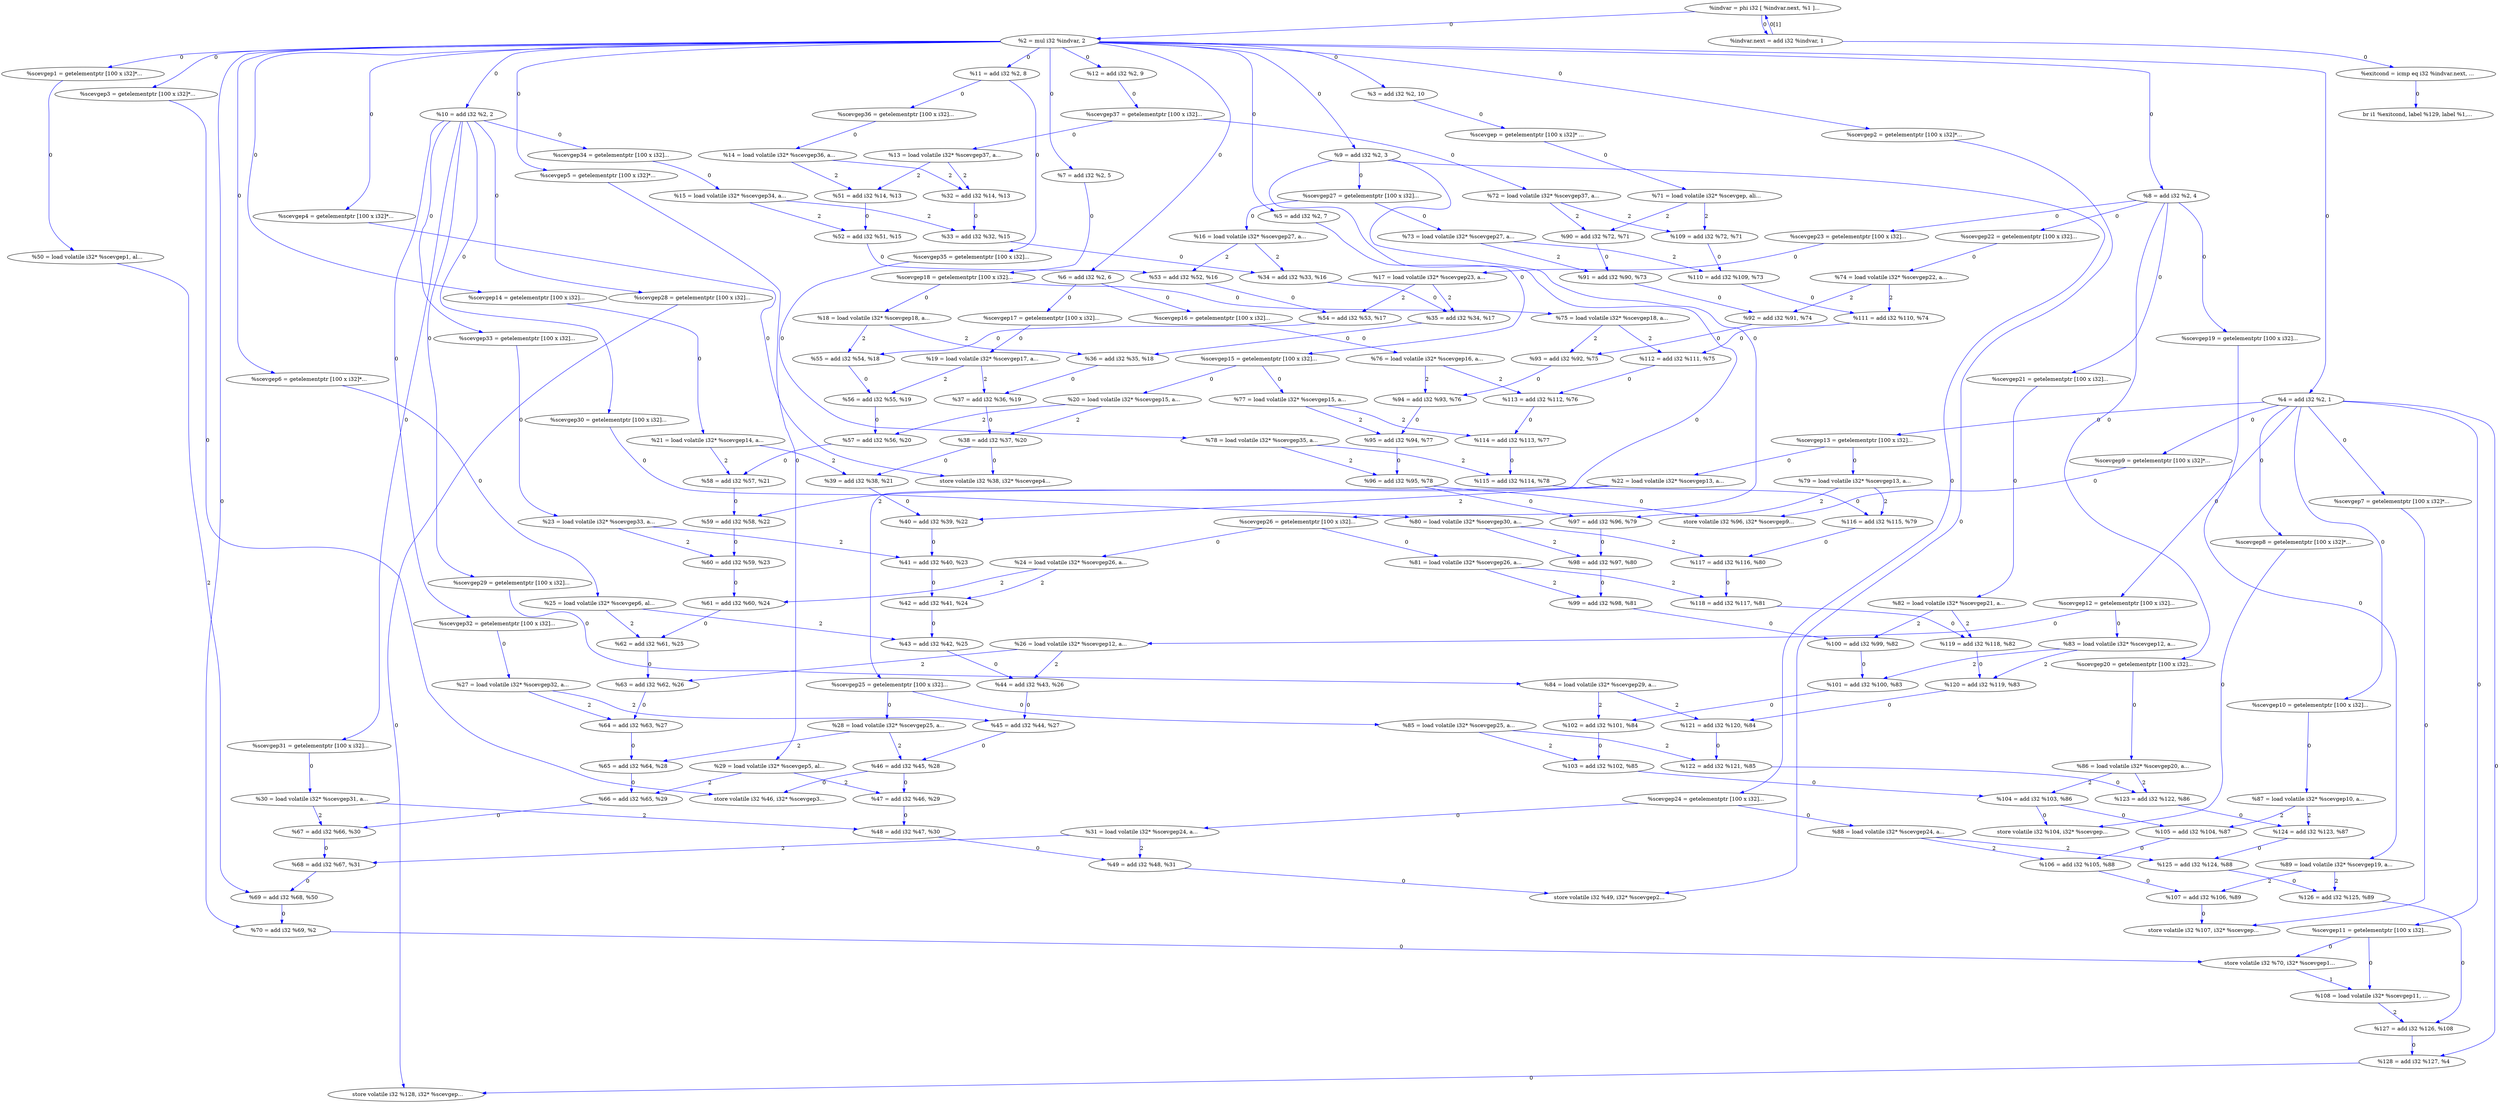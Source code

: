 digraph {
Node0x43cd470[label="  %2 = mul i32 %indvar, 2"];
Node0x440aa80[label="  %indvar = phi i32 [ %indvar.next, %1 ]..."];
Node0x440aa80 -> Node0x43cd470[label="0",color=blue];
Node0x44386a0[label="  %indvar.next = add i32 %indvar, 1"];
Node0x440aa80 -> Node0x44386a0[label="0",color=blue];
Node0x4358d60[label="  %3 = add i32 %2, 10"];
Node0x43cd470 -> Node0x4358d60[label="0",color=blue];
Node0x436e650[label="  %scevgep1 = getelementptr [100 x i32]*..."];
Node0x43cd470 -> Node0x436e650[label="0",color=blue];
Node0x43577c0[label="  %scevgep2 = getelementptr [100 x i32]*..."];
Node0x43cd470 -> Node0x43577c0[label="0",color=blue];
Node0x436b7f0[label="  %scevgep3 = getelementptr [100 x i32]*..."];
Node0x43cd470 -> Node0x436b7f0[label="0",color=blue];
Node0x441b7f0[label="  %scevgep4 = getelementptr [100 x i32]*..."];
Node0x43cd470 -> Node0x441b7f0[label="0",color=blue];
Node0x441b9c0[label="  %scevgep5 = getelementptr [100 x i32]*..."];
Node0x43cd470 -> Node0x441b9c0[label="0",color=blue];
Node0x441bb90[label="  %scevgep6 = getelementptr [100 x i32]*..."];
Node0x43cd470 -> Node0x441bb90[label="0",color=blue];
Node0x441bd90[label="  %4 = add i32 %2, 1"];
Node0x43cd470 -> Node0x441bd90[label="0",color=blue];
Node0x43586e0[label="  %scevgep14 = getelementptr [100 x i32]..."];
Node0x43cd470 -> Node0x43586e0[label="0",color=blue];
Node0x4358a20[label="  %5 = add i32 %2, 7"];
Node0x43cd470 -> Node0x4358a20[label="0",color=blue];
Node0x4358880[label="  %6 = add i32 %2, 6"];
Node0x43cd470 -> Node0x4358880[label="0",color=blue];
Node0x440f6a0[label="  %7 = add i32 %2, 5"];
Node0x43cd470 -> Node0x440f6a0[label="0",color=blue];
Node0x441fe40[label="  %8 = add i32 %2, 4"];
Node0x43cd470 -> Node0x441fe40[label="0",color=blue];
Node0x436b510[label="  %9 = add i32 %2, 3"];
Node0x43cd470 -> Node0x436b510[label="0",color=blue];
Node0x440da70[label="  %10 = add i32 %2, 2"];
Node0x43cd470 -> Node0x440da70[label="0",color=blue];
Node0x441c6c0[label="  %11 = add i32 %2, 8"];
Node0x43cd470 -> Node0x441c6c0[label="0",color=blue];
Node0x441c9a0[label="  %12 = add i32 %2, 9"];
Node0x43cd470 -> Node0x441c9a0[label="0",color=blue];
Node0x4434dc0[label="  %70 = add i32 %69, %2"];
Node0x43cd470 -> Node0x4434dc0[label="0",color=blue];
Node0x4357510[label="  %scevgep = getelementptr [100 x i32]* ..."];
Node0x4358d60 -> Node0x4357510[label="0",color=blue];
Node0x4435060[label="  %71 = load volatile i32* %scevgep, ali..."];
Node0x4357510 -> Node0x4435060[label="0",color=blue];
Node0x4433330[label="  %50 = load volatile i32* %scevgep1, al..."];
Node0x436e650 -> Node0x4433330[label="0",color=blue];
Node0x4433250[label="  store volatile i32 %49, i32* %scevgep2..."];
Node0x43577c0 -> Node0x4433250[label="0",color=blue];
Node0x4432ed0[label="  store volatile i32 %46, i32* %scevgep3..."];
Node0x436b7f0 -> Node0x4432ed0[label="0",color=blue];
Node0x44326f0[label="  store volatile i32 %38, i32* %scevgep4..."];
Node0x441b7f0 -> Node0x44326f0[label="0",color=blue];
Node0x4431e30[label="  %29 = load volatile i32* %scevgep5, al..."];
Node0x441b9c0 -> Node0x4431e30[label="0",color=blue];
Node0x4431ab0[label="  %25 = load volatile i32* %scevgep6, al..."];
Node0x441bb90 -> Node0x4431ab0[label="0",color=blue];
Node0x441bf90[label="  %scevgep7 = getelementptr [100 x i32]*..."];
Node0x441bd90 -> Node0x441bf90[label="0",color=blue];
Node0x4420810[label="  %scevgep8 = getelementptr [100 x i32]*..."];
Node0x441bd90 -> Node0x4420810[label="0",color=blue];
Node0x4421560[label="  %scevgep9 = getelementptr [100 x i32]*..."];
Node0x441bd90 -> Node0x4421560[label="0",color=blue];
Node0x4421910[label="  %scevgep10 = getelementptr [100 x i32]..."];
Node0x441bd90 -> Node0x4421910[label="0",color=blue];
Node0x4423270[label="  %scevgep11 = getelementptr [100 x i32]..."];
Node0x441bd90 -> Node0x4423270[label="0",color=blue];
Node0x44237e0[label="  %scevgep12 = getelementptr [100 x i32]..."];
Node0x441bd90 -> Node0x44237e0[label="0",color=blue];
Node0x4358540[label="  %scevgep13 = getelementptr [100 x i32]..."];
Node0x441bd90 -> Node0x4358540[label="0",color=blue];
Node0x44384e0[label="  %128 = add i32 %127, %4"];
Node0x441bd90 -> Node0x44384e0[label="0",color=blue];
Node0x4437280[label="  store volatile i32 %107, i32* %scevgep..."];
Node0x441bf90 -> Node0x4437280[label="0",color=blue];
Node0x4436f00[label="  store volatile i32 %104, i32* %scevgep..."];
Node0x4420810 -> Node0x4436f00[label="0",color=blue];
Node0x4436720[label="  store volatile i32 %96, i32* %scevgep9..."];
Node0x4421560 -> Node0x4436720[label="0",color=blue];
Node0x4435e60[label="  %87 = load volatile i32* %scevgep10, a..."];
Node0x4421910 -> Node0x4435e60[label="0",color=blue];
Node0x4434ea0[label="  store volatile i32 %70, i32* %scevgep1..."];
Node0x4423270 -> Node0x4434ea0[label="0",color=blue];
Node0x4437360[label="  %108 = load volatile i32* %scevgep11, ..."];
Node0x4423270 -> Node0x4437360[label="0",color=blue];
Node0x4431b90[label="  %26 = load volatile i32* %scevgep12, a..."];
Node0x44237e0 -> Node0x4431b90[label="0",color=blue];
Node0x4435ae0[label="  %83 = load volatile i32* %scevgep12, a..."];
Node0x44237e0 -> Node0x4435ae0[label="0",color=blue];
Node0x4431810[label="  %22 = load volatile i32* %scevgep13, a..."];
Node0x4358540 -> Node0x4431810[label="0",color=blue];
Node0x4435760[label="  %79 = load volatile i32* %scevgep13, a..."];
Node0x4358540 -> Node0x4435760[label="0",color=blue];
Node0x4431730[label="  %21 = load volatile i32* %scevgep14, a..."];
Node0x43586e0 -> Node0x4431730[label="0",color=blue];
Node0x4358bc0[label="  %scevgep15 = getelementptr [100 x i32]..."];
Node0x4358a20 -> Node0x4358bc0[label="0",color=blue];
Node0x4431650[label="  %20 = load volatile i32* %scevgep15, a..."];
Node0x4358bc0 -> Node0x4431650[label="0",color=blue];
Node0x44355a0[label="  %77 = load volatile i32* %scevgep15, a..."];
Node0x4358bc0 -> Node0x44355a0[label="0",color=blue];
Node0x440a140[label="  %scevgep16 = getelementptr [100 x i32]..."];
Node0x4358880 -> Node0x440a140[label="0",color=blue];
Node0x44129c0[label="  %scevgep17 = getelementptr [100 x i32]..."];
Node0x4358880 -> Node0x44129c0[label="0",color=blue];
Node0x44354c0[label="  %76 = load volatile i32* %scevgep16, a..."];
Node0x440a140 -> Node0x44354c0[label="0",color=blue];
Node0x4410a50[label="  %19 = load volatile i32* %scevgep17, a..."];
Node0x44129c0 -> Node0x4410a50[label="0",color=blue];
Node0x4357960[label="  %scevgep18 = getelementptr [100 x i32]..."];
Node0x440f6a0 -> Node0x4357960[label="0",color=blue];
Node0x4410970[label="  %18 = load volatile i32* %scevgep18, a..."];
Node0x4357960 -> Node0x4410970[label="0",color=blue];
Node0x44353e0[label="  %75 = load volatile i32* %scevgep18, a..."];
Node0x4357960 -> Node0x44353e0[label="0",color=blue];
Node0x4420250[label="  %scevgep19 = getelementptr [100 x i32]..."];
Node0x441fe40 -> Node0x4420250[label="0",color=blue];
Node0x4420bd0[label="  %scevgep20 = getelementptr [100 x i32]..."];
Node0x441fe40 -> Node0x4420bd0[label="0",color=blue];
Node0x4412660[label="  %scevgep21 = getelementptr [100 x i32]..."];
Node0x441fe40 -> Node0x4412660[label="0",color=blue];
Node0x4409d00[label="  %scevgep22 = getelementptr [100 x i32]..."];
Node0x441fe40 -> Node0x4409d00[label="0",color=blue];
Node0x43cdd40[label="  %scevgep23 = getelementptr [100 x i32]..."];
Node0x441fe40 -> Node0x43cdd40[label="0",color=blue];
Node0x4436020[label="  %89 = load volatile i32* %scevgep19, a..."];
Node0x4420250 -> Node0x4436020[label="0",color=blue];
Node0x4435d80[label="  %86 = load volatile i32* %scevgep20, a..."];
Node0x4420bd0 -> Node0x4435d80[label="0",color=blue];
Node0x4435a00[label="  %82 = load volatile i32* %scevgep21, a..."];
Node0x4412660 -> Node0x4435a00[label="0",color=blue];
Node0x4435300[label="  %74 = load volatile i32* %scevgep22, a..."];
Node0x4409d00 -> Node0x4435300[label="0",color=blue];
Node0x4410890[label="  %17 = load volatile i32* %scevgep23, a..."];
Node0x43cdd40 -> Node0x4410890[label="0",color=blue];
Node0x436b5f0[label="  %scevgep24 = getelementptr [100 x i32]..."];
Node0x436b510 -> Node0x436b5f0[label="0",color=blue];
Node0x440dc40[label="  %scevgep25 = getelementptr [100 x i32]..."];
Node0x436b510 -> Node0x440dc40[label="0",color=blue];
Node0x440dd20[label="  %scevgep26 = getelementptr [100 x i32]..."];
Node0x436b510 -> Node0x440dd20[label="0",color=blue];
Node0x440d990[label="  %scevgep27 = getelementptr [100 x i32]..."];
Node0x436b510 -> Node0x440d990[label="0",color=blue];
Node0x4431ff0[label="  %31 = load volatile i32* %scevgep24, a..."];
Node0x436b5f0 -> Node0x4431ff0[label="0",color=blue];
Node0x4435f40[label="  %88 = load volatile i32* %scevgep24, a..."];
Node0x436b5f0 -> Node0x4435f40[label="0",color=blue];
Node0x4431d50[label="  %28 = load volatile i32* %scevgep25, a..."];
Node0x440dc40 -> Node0x4431d50[label="0",color=blue];
Node0x4435ca0[label="  %85 = load volatile i32* %scevgep25, a..."];
Node0x440dc40 -> Node0x4435ca0[label="0",color=blue];
Node0x44319d0[label="  %24 = load volatile i32* %scevgep26, a..."];
Node0x440dd20 -> Node0x44319d0[label="0",color=blue];
Node0x4435920[label="  %81 = load volatile i32* %scevgep26, a..."];
Node0x440dd20 -> Node0x4435920[label="0",color=blue];
Node0x44107b0[label="  %16 = load volatile i32* %scevgep27, a..."];
Node0x440d990 -> Node0x44107b0[label="0",color=blue];
Node0x4435220[label="  %73 = load volatile i32* %scevgep27, a..."];
Node0x440d990 -> Node0x4435220[label="0",color=blue];
Node0x44098a0[label="  %scevgep28 = getelementptr [100 x i32]..."];
Node0x440da70 -> Node0x44098a0[label="0",color=blue];
Node0x4409980[label="  %scevgep29 = getelementptr [100 x i32]..."];
Node0x440da70 -> Node0x4409980[label="0",color=blue];
Node0x4409a60[label="  %scevgep30 = getelementptr [100 x i32]..."];
Node0x440da70 -> Node0x4409a60[label="0",color=blue];
Node0x44137c0[label="  %scevgep31 = getelementptr [100 x i32]..."];
Node0x440da70 -> Node0x44137c0[label="0",color=blue];
Node0x44138a0[label="  %scevgep32 = getelementptr [100 x i32]..."];
Node0x440da70 -> Node0x44138a0[label="0",color=blue];
Node0x4413980[label="  %scevgep33 = getelementptr [100 x i32]..."];
Node0x440da70 -> Node0x4413980[label="0",color=blue];
Node0x4413a60[label="  %scevgep34 = getelementptr [100 x i32]..."];
Node0x440da70 -> Node0x4413a60[label="0",color=blue];
Node0x44385c0[label="  store volatile i32 %128, i32* %scevgep..."];
Node0x44098a0 -> Node0x44385c0[label="0",color=blue];
Node0x4435bc0[label="  %84 = load volatile i32* %scevgep29, a..."];
Node0x4409980 -> Node0x4435bc0[label="0",color=blue];
Node0x4435840[label="  %80 = load volatile i32* %scevgep30, a..."];
Node0x4409a60 -> Node0x4435840[label="0",color=blue];
Node0x4431f10[label="  %30 = load volatile i32* %scevgep31, a..."];
Node0x44137c0 -> Node0x4431f10[label="0",color=blue];
Node0x4431c70[label="  %27 = load volatile i32* %scevgep32, a..."];
Node0x44138a0 -> Node0x4431c70[label="0",color=blue];
Node0x44318f0[label="  %23 = load volatile i32* %scevgep33, a..."];
Node0x4413980 -> Node0x44318f0[label="0",color=blue];
Node0x44106d0[label="  %15 = load volatile i32* %scevgep34, a..."];
Node0x4413a60 -> Node0x44106d0[label="0",color=blue];
Node0x441c7a0[label="  %scevgep35 = getelementptr [100 x i32]..."];
Node0x441c6c0 -> Node0x441c7a0[label="0",color=blue];
Node0x441c880[label="  %scevgep36 = getelementptr [100 x i32]..."];
Node0x441c6c0 -> Node0x441c880[label="0",color=blue];
Node0x4435680[label="  %78 = load volatile i32* %scevgep35, a..."];
Node0x441c7a0 -> Node0x4435680[label="0",color=blue];
Node0x4417aa0[label="  %14 = load volatile i32* %scevgep36, a..."];
Node0x441c880 -> Node0x4417aa0[label="0",color=blue];
Node0x4417800[label="  %scevgep37 = getelementptr [100 x i32]..."];
Node0x441c9a0 -> Node0x4417800[label="0",color=blue];
Node0x44179c0[label="  %13 = load volatile i32* %scevgep37, a..."];
Node0x4417800 -> Node0x44179c0[label="0",color=blue];
Node0x4435140[label="  %72 = load volatile i32* %scevgep37, a..."];
Node0x4417800 -> Node0x4435140[label="0",color=blue];
Node0x44320d0[label="  %32 = add i32 %14, %13"];
Node0x44179c0 -> Node0x44320d0[label="2",color=blue];
Node0x4433410[label="  %51 = add i32 %14, %13"];
Node0x44179c0 -> Node0x4433410[label="2",color=blue];
Node0x4417aa0 -> Node0x44320d0[label="2",color=blue];
Node0x4417aa0 -> Node0x4433410[label="2",color=blue];
Node0x44321b0[label="  %33 = add i32 %32, %15"];
Node0x44106d0 -> Node0x44321b0[label="2",color=blue];
Node0x44334f0[label="  %52 = add i32 %51, %15"];
Node0x44106d0 -> Node0x44334f0[label="2",color=blue];
Node0x4432290[label="  %34 = add i32 %33, %16"];
Node0x44107b0 -> Node0x4432290[label="2",color=blue];
Node0x44335d0[label="  %53 = add i32 %52, %16"];
Node0x44107b0 -> Node0x44335d0[label="2",color=blue];
Node0x4432370[label="  %35 = add i32 %34, %17"];
Node0x4410890 -> Node0x4432370[label="2",color=blue];
Node0x4416ff0[label="  %54 = add i32 %53, %17"];
Node0x4410890 -> Node0x4416ff0[label="2",color=blue];
Node0x4432450[label="  %36 = add i32 %35, %18"];
Node0x4410970 -> Node0x4432450[label="2",color=blue];
Node0x4417160[label="  %55 = add i32 %54, %18"];
Node0x4410970 -> Node0x4417160[label="2",color=blue];
Node0x4432530[label="  %37 = add i32 %36, %19"];
Node0x4410a50 -> Node0x4432530[label="2",color=blue];
Node0x4417240[label="  %56 = add i32 %55, %19"];
Node0x4410a50 -> Node0x4417240[label="2",color=blue];
Node0x4432610[label="  %38 = add i32 %37, %20"];
Node0x4431650 -> Node0x4432610[label="2",color=blue];
Node0x4417320[label="  %57 = add i32 %56, %20"];
Node0x4431650 -> Node0x4417320[label="2",color=blue];
Node0x44327d0[label="  %39 = add i32 %38, %21"];
Node0x4431730 -> Node0x44327d0[label="2",color=blue];
Node0x4417400[label="  %58 = add i32 %57, %21"];
Node0x4431730 -> Node0x4417400[label="2",color=blue];
Node0x44328b0[label="  %40 = add i32 %39, %22"];
Node0x4431810 -> Node0x44328b0[label="2",color=blue];
Node0x44174e0[label="  %59 = add i32 %58, %22"];
Node0x4431810 -> Node0x44174e0[label="2",color=blue];
Node0x4432990[label="  %41 = add i32 %40, %23"];
Node0x44318f0 -> Node0x4432990[label="2",color=blue];
Node0x44175c0[label="  %60 = add i32 %59, %23"];
Node0x44318f0 -> Node0x44175c0[label="2",color=blue];
Node0x4432a70[label="  %42 = add i32 %41, %24"];
Node0x44319d0 -> Node0x4432a70[label="2",color=blue];
Node0x44176a0[label="  %61 = add i32 %60, %24"];
Node0x44319d0 -> Node0x44176a0[label="2",color=blue];
Node0x4432b50[label="  %43 = add i32 %42, %25"];
Node0x4431ab0 -> Node0x4432b50[label="2",color=blue];
Node0x44346c0[label="  %62 = add i32 %61, %25"];
Node0x4431ab0 -> Node0x44346c0[label="2",color=blue];
Node0x4432c30[label="  %44 = add i32 %43, %26"];
Node0x4431b90 -> Node0x4432c30[label="2",color=blue];
Node0x44347a0[label="  %63 = add i32 %62, %26"];
Node0x4431b90 -> Node0x44347a0[label="2",color=blue];
Node0x4432d10[label="  %45 = add i32 %44, %27"];
Node0x4431c70 -> Node0x4432d10[label="2",color=blue];
Node0x4434880[label="  %64 = add i32 %63, %27"];
Node0x4431c70 -> Node0x4434880[label="2",color=blue];
Node0x4432df0[label="  %46 = add i32 %45, %28"];
Node0x4431d50 -> Node0x4432df0[label="2",color=blue];
Node0x4434960[label="  %65 = add i32 %64, %28"];
Node0x4431d50 -> Node0x4434960[label="2",color=blue];
Node0x4432fb0[label="  %47 = add i32 %46, %29"];
Node0x4431e30 -> Node0x4432fb0[label="2",color=blue];
Node0x4434a40[label="  %66 = add i32 %65, %29"];
Node0x4431e30 -> Node0x4434a40[label="2",color=blue];
Node0x4433090[label="  %48 = add i32 %47, %30"];
Node0x4431f10 -> Node0x4433090[label="2",color=blue];
Node0x4434b20[label="  %67 = add i32 %66, %30"];
Node0x4431f10 -> Node0x4434b20[label="2",color=blue];
Node0x4433170[label="  %49 = add i32 %48, %31"];
Node0x4431ff0 -> Node0x4433170[label="2",color=blue];
Node0x4434c00[label="  %68 = add i32 %67, %31"];
Node0x4431ff0 -> Node0x4434c00[label="2",color=blue];
Node0x44320d0 -> Node0x44321b0[label="0",color=blue];
Node0x44321b0 -> Node0x4432290[label="0",color=blue];
Node0x4432290 -> Node0x4432370[label="0",color=blue];
Node0x4432370 -> Node0x4432450[label="0",color=blue];
Node0x4432450 -> Node0x4432530[label="0",color=blue];
Node0x4432530 -> Node0x4432610[label="0",color=blue];
Node0x4432610 -> Node0x44326f0[label="0",color=blue];
Node0x4432610 -> Node0x44327d0[label="0",color=blue];
Node0x44327d0 -> Node0x44328b0[label="0",color=blue];
Node0x44328b0 -> Node0x4432990[label="0",color=blue];
Node0x4432990 -> Node0x4432a70[label="0",color=blue];
Node0x4432a70 -> Node0x4432b50[label="0",color=blue];
Node0x4432b50 -> Node0x4432c30[label="0",color=blue];
Node0x4432c30 -> Node0x4432d10[label="0",color=blue];
Node0x4432d10 -> Node0x4432df0[label="0",color=blue];
Node0x4432df0 -> Node0x4432ed0[label="0",color=blue];
Node0x4432df0 -> Node0x4432fb0[label="0",color=blue];
Node0x4432fb0 -> Node0x4433090[label="0",color=blue];
Node0x4433090 -> Node0x4433170[label="0",color=blue];
Node0x4433170 -> Node0x4433250[label="0",color=blue];
Node0x4434ce0[label="  %69 = add i32 %68, %50"];
Node0x4433330 -> Node0x4434ce0[label="2",color=blue];
Node0x4433410 -> Node0x44334f0[label="0",color=blue];
Node0x44334f0 -> Node0x44335d0[label="0",color=blue];
Node0x44335d0 -> Node0x4416ff0[label="0",color=blue];
Node0x4416ff0 -> Node0x4417160[label="0",color=blue];
Node0x4417160 -> Node0x4417240[label="0",color=blue];
Node0x4417240 -> Node0x4417320[label="0",color=blue];
Node0x4417320 -> Node0x4417400[label="0",color=blue];
Node0x4417400 -> Node0x44174e0[label="0",color=blue];
Node0x44174e0 -> Node0x44175c0[label="0",color=blue];
Node0x44175c0 -> Node0x44176a0[label="0",color=blue];
Node0x44176a0 -> Node0x44346c0[label="0",color=blue];
Node0x44346c0 -> Node0x44347a0[label="0",color=blue];
Node0x44347a0 -> Node0x4434880[label="0",color=blue];
Node0x4434880 -> Node0x4434960[label="0",color=blue];
Node0x4434960 -> Node0x4434a40[label="0",color=blue];
Node0x4434a40 -> Node0x4434b20[label="0",color=blue];
Node0x4434b20 -> Node0x4434c00[label="0",color=blue];
Node0x4434c00 -> Node0x4434ce0[label="0",color=blue];
Node0x4434ce0 -> Node0x4434dc0[label="0",color=blue];
Node0x4434dc0 -> Node0x4434ea0[label="0",color=blue];
Node0x4434ea0 -> Node0x4437360[label="1",color=blue];
Node0x4436100[label="  %90 = add i32 %72, %71"];
Node0x4435060 -> Node0x4436100[label="2",color=blue];
Node0x4437440[label="  %109 = add i32 %72, %71"];
Node0x4435060 -> Node0x4437440[label="2",color=blue];
Node0x4435140 -> Node0x4436100[label="2",color=blue];
Node0x4435140 -> Node0x4437440[label="2",color=blue];
Node0x44361e0[label="  %91 = add i32 %90, %73"];
Node0x4435220 -> Node0x44361e0[label="2",color=blue];
Node0x4437520[label="  %110 = add i32 %109, %73"];
Node0x4435220 -> Node0x4437520[label="2",color=blue];
Node0x44362c0[label="  %92 = add i32 %91, %74"];
Node0x4435300 -> Node0x44362c0[label="2",color=blue];
Node0x4437600[label="  %111 = add i32 %110, %74"];
Node0x4435300 -> Node0x4437600[label="2",color=blue];
Node0x44363a0[label="  %93 = add i32 %92, %75"];
Node0x44353e0 -> Node0x44363a0[label="2",color=blue];
Node0x44376e0[label="  %112 = add i32 %111, %75"];
Node0x44353e0 -> Node0x44376e0[label="2",color=blue];
Node0x4436480[label="  %94 = add i32 %93, %76"];
Node0x44354c0 -> Node0x4436480[label="2",color=blue];
Node0x44377c0[label="  %113 = add i32 %112, %76"];
Node0x44354c0 -> Node0x44377c0[label="2",color=blue];
Node0x4436560[label="  %95 = add i32 %94, %77"];
Node0x44355a0 -> Node0x4436560[label="2",color=blue];
Node0x44378a0[label="  %114 = add i32 %113, %77"];
Node0x44355a0 -> Node0x44378a0[label="2",color=blue];
Node0x4436640[label="  %96 = add i32 %95, %78"];
Node0x4435680 -> Node0x4436640[label="2",color=blue];
Node0x4437980[label="  %115 = add i32 %114, %78"];
Node0x4435680 -> Node0x4437980[label="2",color=blue];
Node0x4436800[label="  %97 = add i32 %96, %79"];
Node0x4435760 -> Node0x4436800[label="2",color=blue];
Node0x4437a60[label="  %116 = add i32 %115, %79"];
Node0x4435760 -> Node0x4437a60[label="2",color=blue];
Node0x44368e0[label="  %98 = add i32 %97, %80"];
Node0x4435840 -> Node0x44368e0[label="2",color=blue];
Node0x4437b40[label="  %117 = add i32 %116, %80"];
Node0x4435840 -> Node0x4437b40[label="2",color=blue];
Node0x44369c0[label="  %99 = add i32 %98, %81"];
Node0x4435920 -> Node0x44369c0[label="2",color=blue];
Node0x4437c20[label="  %118 = add i32 %117, %81"];
Node0x4435920 -> Node0x4437c20[label="2",color=blue];
Node0x4436aa0[label="  %100 = add i32 %99, %82"];
Node0x4435a00 -> Node0x4436aa0[label="2",color=blue];
Node0x4437d00[label="  %119 = add i32 %118, %82"];
Node0x4435a00 -> Node0x4437d00[label="2",color=blue];
Node0x4436b80[label="  %101 = add i32 %100, %83"];
Node0x4435ae0 -> Node0x4436b80[label="2",color=blue];
Node0x4437de0[label="  %120 = add i32 %119, %83"];
Node0x4435ae0 -> Node0x4437de0[label="2",color=blue];
Node0x4436c60[label="  %102 = add i32 %101, %84"];
Node0x4435bc0 -> Node0x4436c60[label="2",color=blue];
Node0x4437ec0[label="  %121 = add i32 %120, %84"];
Node0x4435bc0 -> Node0x4437ec0[label="2",color=blue];
Node0x4436d40[label="  %103 = add i32 %102, %85"];
Node0x4435ca0 -> Node0x4436d40[label="2",color=blue];
Node0x4437fa0[label="  %122 = add i32 %121, %85"];
Node0x4435ca0 -> Node0x4437fa0[label="2",color=blue];
Node0x4436e20[label="  %104 = add i32 %103, %86"];
Node0x4435d80 -> Node0x4436e20[label="2",color=blue];
Node0x4438080[label="  %123 = add i32 %122, %86"];
Node0x4435d80 -> Node0x4438080[label="2",color=blue];
Node0x4436fe0[label="  %105 = add i32 %104, %87"];
Node0x4435e60 -> Node0x4436fe0[label="2",color=blue];
Node0x4438160[label="  %124 = add i32 %123, %87"];
Node0x4435e60 -> Node0x4438160[label="2",color=blue];
Node0x44370c0[label="  %106 = add i32 %105, %88"];
Node0x4435f40 -> Node0x44370c0[label="2",color=blue];
Node0x4438240[label="  %125 = add i32 %124, %88"];
Node0x4435f40 -> Node0x4438240[label="2",color=blue];
Node0x44371a0[label="  %107 = add i32 %106, %89"];
Node0x4436020 -> Node0x44371a0[label="2",color=blue];
Node0x4438320[label="  %126 = add i32 %125, %89"];
Node0x4436020 -> Node0x4438320[label="2",color=blue];
Node0x4436100 -> Node0x44361e0[label="0",color=blue];
Node0x44361e0 -> Node0x44362c0[label="0",color=blue];
Node0x44362c0 -> Node0x44363a0[label="0",color=blue];
Node0x44363a0 -> Node0x4436480[label="0",color=blue];
Node0x4436480 -> Node0x4436560[label="0",color=blue];
Node0x4436560 -> Node0x4436640[label="0",color=blue];
Node0x4436640 -> Node0x4436720[label="0",color=blue];
Node0x4436640 -> Node0x4436800[label="0",color=blue];
Node0x4436800 -> Node0x44368e0[label="0",color=blue];
Node0x44368e0 -> Node0x44369c0[label="0",color=blue];
Node0x44369c0 -> Node0x4436aa0[label="0",color=blue];
Node0x4436aa0 -> Node0x4436b80[label="0",color=blue];
Node0x4436b80 -> Node0x4436c60[label="0",color=blue];
Node0x4436c60 -> Node0x4436d40[label="0",color=blue];
Node0x4436d40 -> Node0x4436e20[label="0",color=blue];
Node0x4436e20 -> Node0x4436f00[label="0",color=blue];
Node0x4436e20 -> Node0x4436fe0[label="0",color=blue];
Node0x4436fe0 -> Node0x44370c0[label="0",color=blue];
Node0x44370c0 -> Node0x44371a0[label="0",color=blue];
Node0x44371a0 -> Node0x4437280[label="0",color=blue];
Node0x4438400[label="  %127 = add i32 %126, %108"];
Node0x4437360 -> Node0x4438400[label="2",color=blue];
Node0x4437440 -> Node0x4437520[label="0",color=blue];
Node0x4437520 -> Node0x4437600[label="0",color=blue];
Node0x4437600 -> Node0x44376e0[label="0",color=blue];
Node0x44376e0 -> Node0x44377c0[label="0",color=blue];
Node0x44377c0 -> Node0x44378a0[label="0",color=blue];
Node0x44378a0 -> Node0x4437980[label="0",color=blue];
Node0x4437980 -> Node0x4437a60[label="0",color=blue];
Node0x4437a60 -> Node0x4437b40[label="0",color=blue];
Node0x4437b40 -> Node0x4437c20[label="0",color=blue];
Node0x4437c20 -> Node0x4437d00[label="0",color=blue];
Node0x4437d00 -> Node0x4437de0[label="0",color=blue];
Node0x4437de0 -> Node0x4437ec0[label="0",color=blue];
Node0x4437ec0 -> Node0x4437fa0[label="0",color=blue];
Node0x4437fa0 -> Node0x4438080[label="0",color=blue];
Node0x4438080 -> Node0x4438160[label="0",color=blue];
Node0x4438160 -> Node0x4438240[label="0",color=blue];
Node0x4438240 -> Node0x4438320[label="0",color=blue];
Node0x4438320 -> Node0x4438400[label="0",color=blue];
Node0x4438400 -> Node0x44384e0[label="0",color=blue];
Node0x44384e0 -> Node0x44385c0[label="0",color=blue];
Node0x440aa80 -> Node0x44386a0[label="0[1]",color=blue,dir=back];
Node0x4438780[label="  %exitcond = icmp eq i32 %indvar.next, ..."];
Node0x44386a0 -> Node0x4438780[label="0",color=blue];
Node0x4438860[label="  br i1 %exitcond, label %129, label %1,..."];
Node0x4438780 -> Node0x4438860[label="0",color=blue];
}
